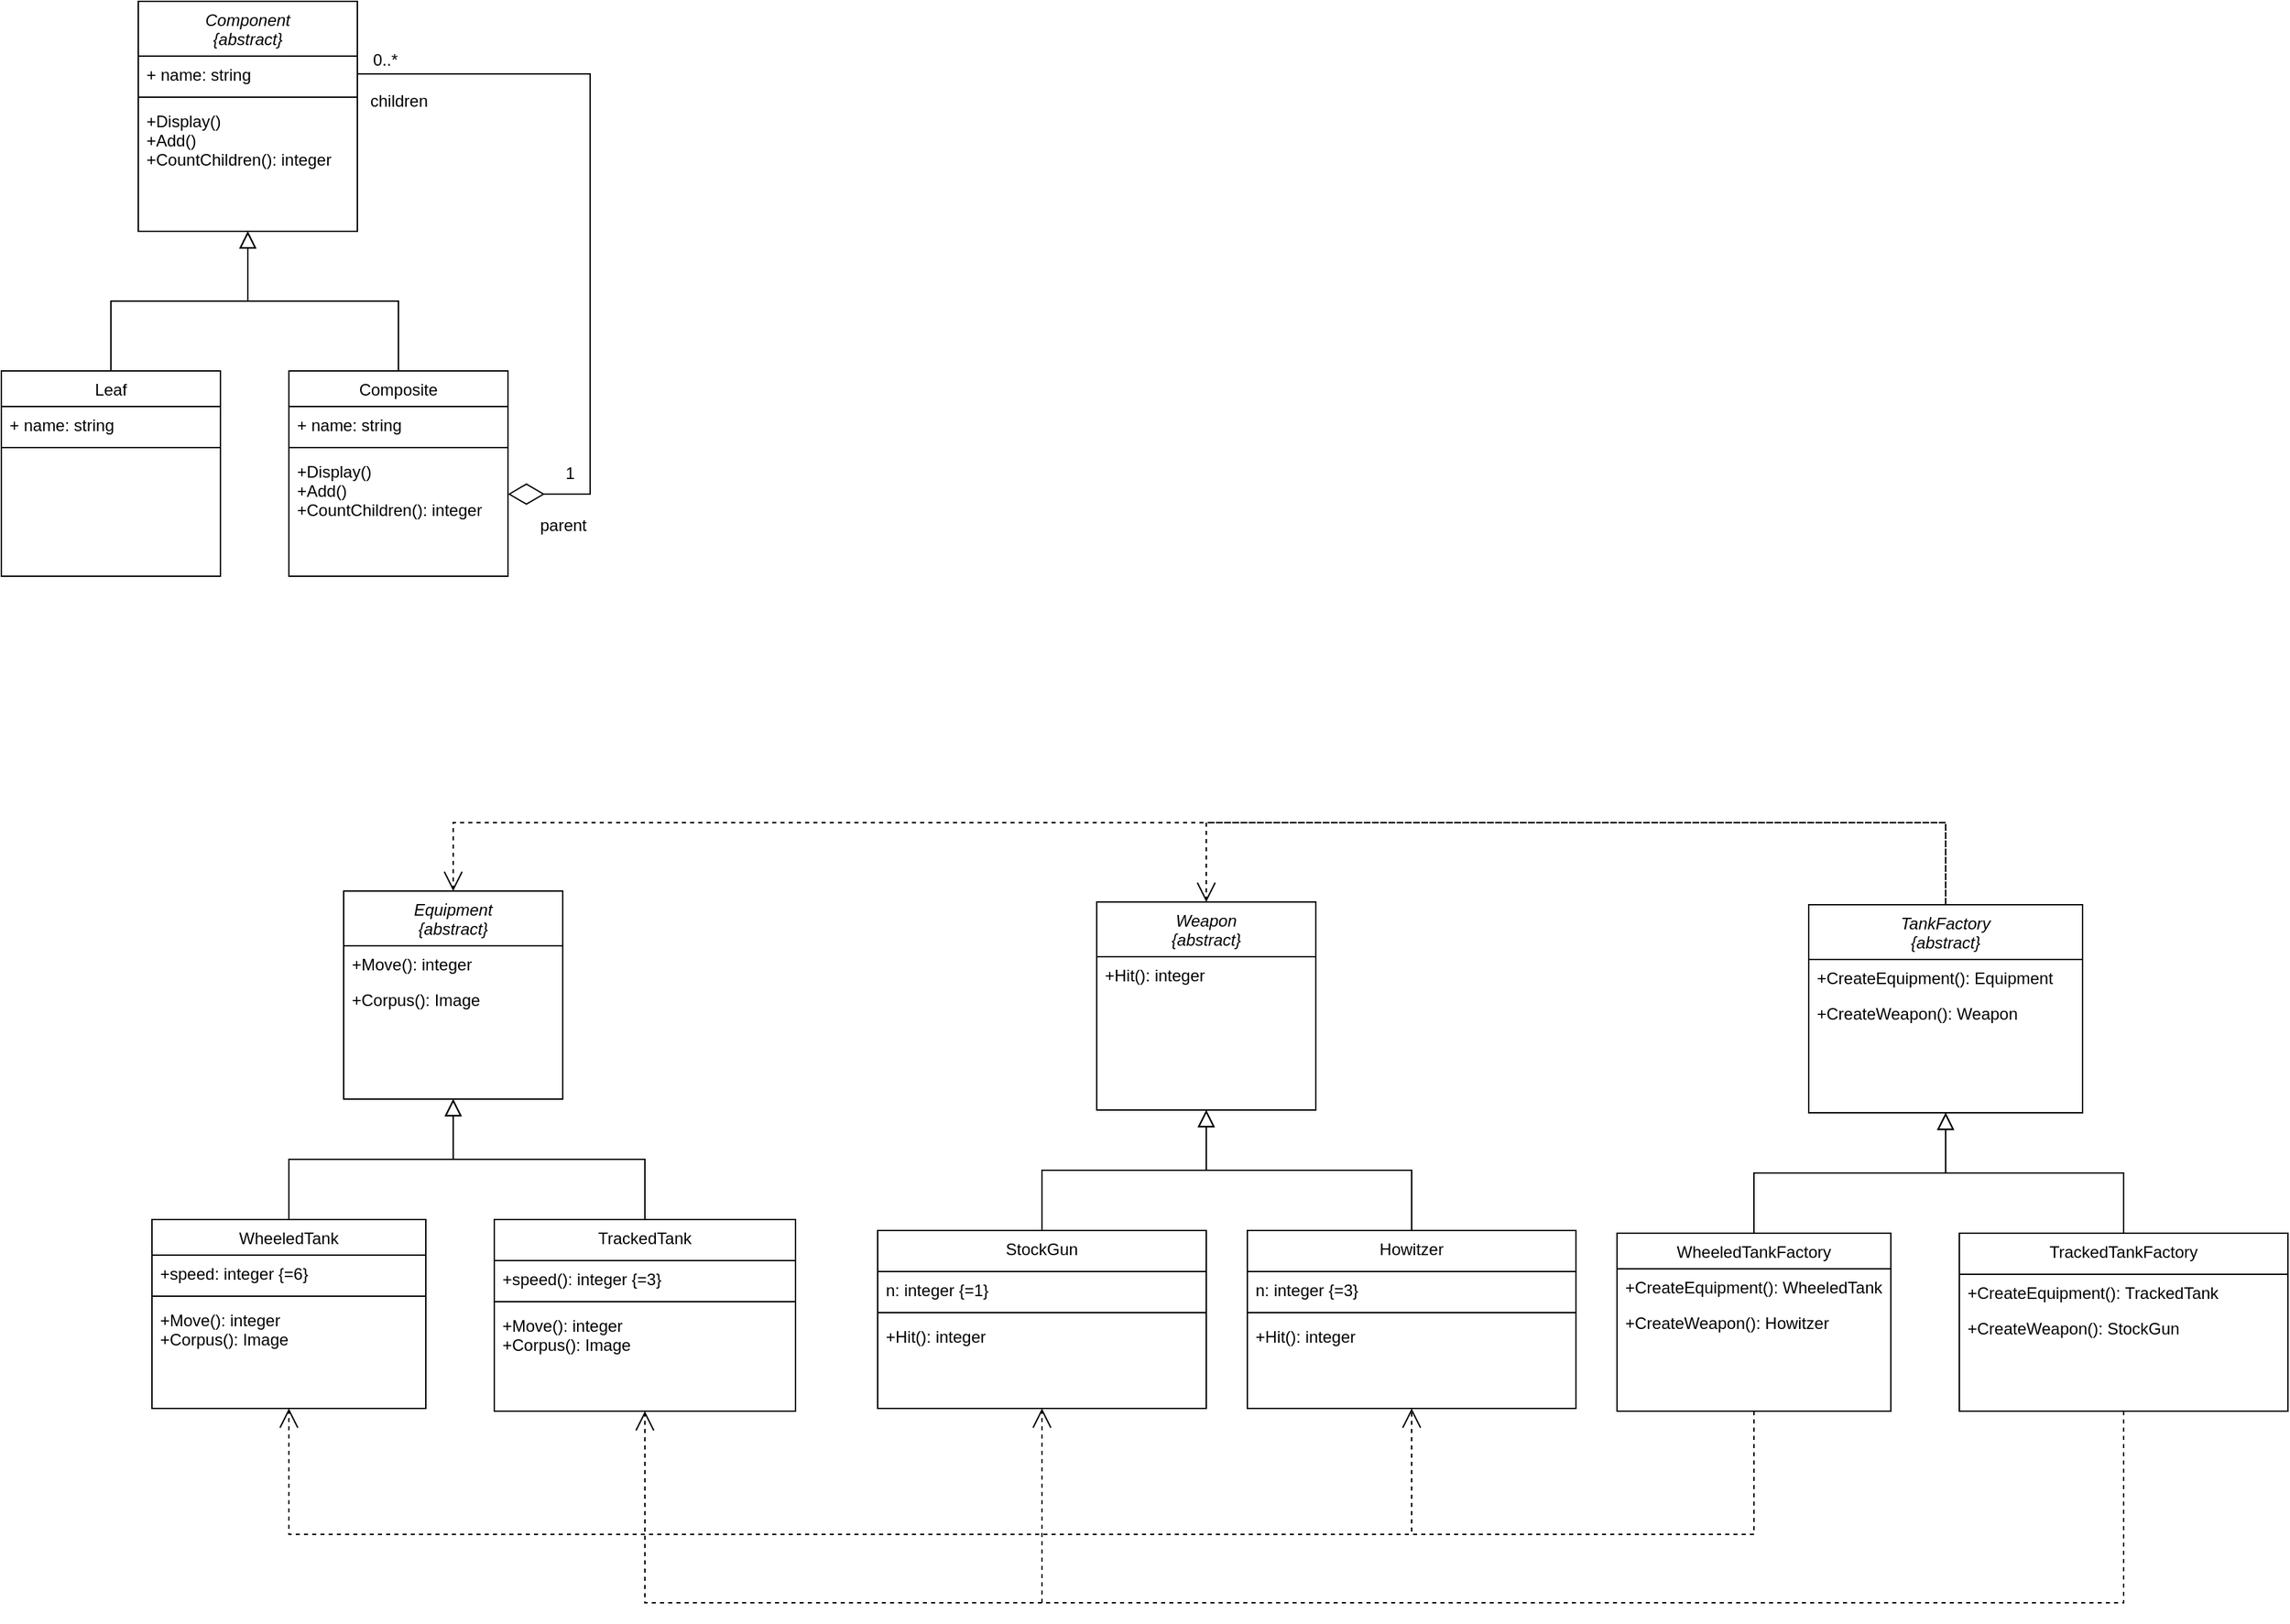 <mxfile version="24.1.0" type="device">
  <diagram id="C5RBs43oDa-KdzZeNtuy" name="Page-1">
    <mxGraphModel dx="986" dy="480" grid="1" gridSize="10" guides="1" tooltips="1" connect="1" arrows="1" fold="1" page="1" pageScale="1" pageWidth="827" pageHeight="1169" math="0" shadow="0">
      <root>
        <mxCell id="WIyWlLk6GJQsqaUBKTNV-0" />
        <mxCell id="WIyWlLk6GJQsqaUBKTNV-1" parent="WIyWlLk6GJQsqaUBKTNV-0" />
        <mxCell id="zkfFHV4jXpPFQw0GAbJ--0" value="Component&#xa;{abstract}" style="swimlane;fontStyle=2;align=center;verticalAlign=top;childLayout=stackLayout;horizontal=1;startSize=40;horizontalStack=0;resizeParent=1;resizeLast=0;collapsible=1;marginBottom=0;rounded=0;shadow=0;strokeWidth=1;" parent="WIyWlLk6GJQsqaUBKTNV-1" vertex="1">
          <mxGeometry x="220" y="90" width="160" height="168" as="geometry">
            <mxRectangle x="230" y="140" width="160" height="26" as="alternateBounds" />
          </mxGeometry>
        </mxCell>
        <mxCell id="zkfFHV4jXpPFQw0GAbJ--1" value="+ name: string" style="text;align=left;verticalAlign=top;spacingLeft=4;spacingRight=4;overflow=hidden;rotatable=0;points=[[0,0.5],[1,0.5]];portConstraint=eastwest;" parent="zkfFHV4jXpPFQw0GAbJ--0" vertex="1">
          <mxGeometry y="40" width="160" height="26" as="geometry" />
        </mxCell>
        <mxCell id="zkfFHV4jXpPFQw0GAbJ--4" value="" style="line;html=1;strokeWidth=1;align=left;verticalAlign=middle;spacingTop=-1;spacingLeft=3;spacingRight=3;rotatable=0;labelPosition=right;points=[];portConstraint=eastwest;" parent="zkfFHV4jXpPFQw0GAbJ--0" vertex="1">
          <mxGeometry y="66" width="160" height="8" as="geometry" />
        </mxCell>
        <mxCell id="zkfFHV4jXpPFQw0GAbJ--5" value="+Display()&#xa;+Add()&#xa;+CountChildren(): integer" style="text;align=left;verticalAlign=top;spacingLeft=4;spacingRight=4;overflow=hidden;rotatable=0;points=[[0,0.5],[1,0.5]];portConstraint=eastwest;" parent="zkfFHV4jXpPFQw0GAbJ--0" vertex="1">
          <mxGeometry y="74" width="160" height="76" as="geometry" />
        </mxCell>
        <mxCell id="zkfFHV4jXpPFQw0GAbJ--6" value="Leaf" style="swimlane;fontStyle=0;align=center;verticalAlign=top;childLayout=stackLayout;horizontal=1;startSize=26;horizontalStack=0;resizeParent=1;resizeLast=0;collapsible=1;marginBottom=0;rounded=0;shadow=0;strokeWidth=1;" parent="WIyWlLk6GJQsqaUBKTNV-1" vertex="1">
          <mxGeometry x="120" y="360" width="160" height="150" as="geometry">
            <mxRectangle x="130" y="380" width="160" height="26" as="alternateBounds" />
          </mxGeometry>
        </mxCell>
        <mxCell id="zkfFHV4jXpPFQw0GAbJ--7" value="+ name: string" style="text;align=left;verticalAlign=top;spacingLeft=4;spacingRight=4;overflow=hidden;rotatable=0;points=[[0,0.5],[1,0.5]];portConstraint=eastwest;" parent="zkfFHV4jXpPFQw0GAbJ--6" vertex="1">
          <mxGeometry y="26" width="160" height="26" as="geometry" />
        </mxCell>
        <mxCell id="zkfFHV4jXpPFQw0GAbJ--9" value="" style="line;html=1;strokeWidth=1;align=left;verticalAlign=middle;spacingTop=-1;spacingLeft=3;spacingRight=3;rotatable=0;labelPosition=right;points=[];portConstraint=eastwest;" parent="zkfFHV4jXpPFQw0GAbJ--6" vertex="1">
          <mxGeometry y="52" width="160" height="8" as="geometry" />
        </mxCell>
        <mxCell id="zkfFHV4jXpPFQw0GAbJ--12" value="" style="endArrow=block;endSize=10;endFill=0;shadow=0;strokeWidth=1;rounded=0;curved=0;edgeStyle=elbowEdgeStyle;elbow=vertical;" parent="WIyWlLk6GJQsqaUBKTNV-1" source="zkfFHV4jXpPFQw0GAbJ--6" target="zkfFHV4jXpPFQw0GAbJ--0" edge="1">
          <mxGeometry width="160" relative="1" as="geometry">
            <mxPoint x="200" y="203" as="sourcePoint" />
            <mxPoint x="200" y="203" as="targetPoint" />
          </mxGeometry>
        </mxCell>
        <mxCell id="zkfFHV4jXpPFQw0GAbJ--16" value="" style="endArrow=block;endSize=10;endFill=0;shadow=0;strokeWidth=1;rounded=0;curved=0;edgeStyle=elbowEdgeStyle;elbow=vertical;exitX=0.5;exitY=0;exitDx=0;exitDy=0;" parent="WIyWlLk6GJQsqaUBKTNV-1" source="zkfFHV4jXpPFQw0GAbJ--17" target="zkfFHV4jXpPFQw0GAbJ--0" edge="1">
          <mxGeometry width="160" relative="1" as="geometry">
            <mxPoint x="410" y="360" as="sourcePoint" />
            <mxPoint x="310" y="271" as="targetPoint" />
          </mxGeometry>
        </mxCell>
        <mxCell id="zkfFHV4jXpPFQw0GAbJ--17" value="Composite" style="swimlane;fontStyle=0;align=center;verticalAlign=top;childLayout=stackLayout;horizontal=1;startSize=26;horizontalStack=0;resizeParent=1;resizeLast=0;collapsible=1;marginBottom=0;rounded=0;shadow=0;strokeWidth=1;" parent="WIyWlLk6GJQsqaUBKTNV-1" vertex="1">
          <mxGeometry x="330" y="360" width="160" height="150" as="geometry">
            <mxRectangle x="550" y="140" width="160" height="26" as="alternateBounds" />
          </mxGeometry>
        </mxCell>
        <mxCell id="zkfFHV4jXpPFQw0GAbJ--18" value="+ name: string" style="text;align=left;verticalAlign=top;spacingLeft=4;spacingRight=4;overflow=hidden;rotatable=0;points=[[0,0.5],[1,0.5]];portConstraint=eastwest;" parent="zkfFHV4jXpPFQw0GAbJ--17" vertex="1">
          <mxGeometry y="26" width="160" height="26" as="geometry" />
        </mxCell>
        <mxCell id="zkfFHV4jXpPFQw0GAbJ--23" value="" style="line;html=1;strokeWidth=1;align=left;verticalAlign=middle;spacingTop=-1;spacingLeft=3;spacingRight=3;rotatable=0;labelPosition=right;points=[];portConstraint=eastwest;" parent="zkfFHV4jXpPFQw0GAbJ--17" vertex="1">
          <mxGeometry y="52" width="160" height="8" as="geometry" />
        </mxCell>
        <mxCell id="zkfFHV4jXpPFQw0GAbJ--25" value="+Display()&#xa;+Add()&#xa;+CountChildren(): integer" style="text;align=left;verticalAlign=top;spacingLeft=4;spacingRight=4;overflow=hidden;rotatable=0;points=[[0,0.5],[1,0.5]];portConstraint=eastwest;" parent="zkfFHV4jXpPFQw0GAbJ--17" vertex="1">
          <mxGeometry y="60" width="160" height="60" as="geometry" />
        </mxCell>
        <mxCell id="6UJALmp4oUPMVp7q7qrW-0" value="" style="endArrow=diamondThin;endFill=0;endSize=24;html=1;rounded=0;exitX=1;exitY=0.5;exitDx=0;exitDy=0;entryX=1;entryY=0.5;entryDx=0;entryDy=0;" edge="1" parent="WIyWlLk6GJQsqaUBKTNV-1" source="zkfFHV4jXpPFQw0GAbJ--1" target="zkfFHV4jXpPFQw0GAbJ--25">
          <mxGeometry width="160" relative="1" as="geometry">
            <mxPoint x="490" y="270" as="sourcePoint" />
            <mxPoint x="650" y="270" as="targetPoint" />
            <Array as="points">
              <mxPoint x="550" y="143" />
              <mxPoint x="550" y="450" />
            </Array>
          </mxGeometry>
        </mxCell>
        <mxCell id="6UJALmp4oUPMVp7q7qrW-1" value="1" style="text;html=1;align=center;verticalAlign=middle;resizable=0;points=[];autosize=1;strokeColor=none;fillColor=none;" vertex="1" parent="WIyWlLk6GJQsqaUBKTNV-1">
          <mxGeometry x="520" y="420" width="30" height="30" as="geometry" />
        </mxCell>
        <mxCell id="6UJALmp4oUPMVp7q7qrW-2" value="parent" style="text;html=1;align=center;verticalAlign=middle;resizable=0;points=[];autosize=1;strokeColor=none;fillColor=none;" vertex="1" parent="WIyWlLk6GJQsqaUBKTNV-1">
          <mxGeometry x="500" y="458" width="60" height="30" as="geometry" />
        </mxCell>
        <mxCell id="6UJALmp4oUPMVp7q7qrW-3" value="0..*" style="text;html=1;align=center;verticalAlign=middle;resizable=0;points=[];autosize=1;strokeColor=none;fillColor=none;" vertex="1" parent="WIyWlLk6GJQsqaUBKTNV-1">
          <mxGeometry x="380" y="118" width="40" height="30" as="geometry" />
        </mxCell>
        <mxCell id="6UJALmp4oUPMVp7q7qrW-5" value="children" style="text;html=1;align=center;verticalAlign=middle;resizable=0;points=[];autosize=1;strokeColor=none;fillColor=none;" vertex="1" parent="WIyWlLk6GJQsqaUBKTNV-1">
          <mxGeometry x="375" y="148" width="70" height="30" as="geometry" />
        </mxCell>
        <mxCell id="xZa6szcKUTpMItl4VBv_-0" value="TankFactory&#xa;{abstract}" style="swimlane;fontStyle=2;align=center;verticalAlign=top;childLayout=stackLayout;horizontal=1;startSize=40;horizontalStack=0;resizeParent=1;resizeLast=0;collapsible=1;marginBottom=0;rounded=0;shadow=0;strokeWidth=1;" vertex="1" parent="WIyWlLk6GJQsqaUBKTNV-1">
          <mxGeometry x="1440" y="750" width="200" height="152" as="geometry">
            <mxRectangle x="230" y="140" width="160" height="26" as="alternateBounds" />
          </mxGeometry>
        </mxCell>
        <mxCell id="xZa6szcKUTpMItl4VBv_-1" value="+CreateEquipment(): Equipment" style="text;align=left;verticalAlign=top;spacingLeft=4;spacingRight=4;overflow=hidden;rotatable=0;points=[[0,0.5],[1,0.5]];portConstraint=eastwest;fontStyle=0" vertex="1" parent="xZa6szcKUTpMItl4VBv_-0">
          <mxGeometry y="40" width="200" height="26" as="geometry" />
        </mxCell>
        <mxCell id="xZa6szcKUTpMItl4VBv_-2" value="+CreateWeapon(): Weapon" style="text;align=left;verticalAlign=top;spacingLeft=4;spacingRight=4;overflow=hidden;rotatable=0;points=[[0,0.5],[1,0.5]];portConstraint=eastwest;" vertex="1" parent="xZa6szcKUTpMItl4VBv_-0">
          <mxGeometry y="66" width="200" height="26" as="geometry" />
        </mxCell>
        <mxCell id="xZa6szcKUTpMItl4VBv_-3" value="WheeledTankFactory" style="swimlane;fontStyle=0;align=center;verticalAlign=top;childLayout=stackLayout;horizontal=1;startSize=26;horizontalStack=0;resizeParent=1;resizeLast=0;collapsible=1;marginBottom=0;rounded=0;shadow=0;strokeWidth=1;" vertex="1" parent="WIyWlLk6GJQsqaUBKTNV-1">
          <mxGeometry x="1300" y="990" width="200" height="130" as="geometry">
            <mxRectangle x="130" y="380" width="160" height="26" as="alternateBounds" />
          </mxGeometry>
        </mxCell>
        <mxCell id="xZa6szcKUTpMItl4VBv_-4" value="+CreateEquipment(): WheeledTank" style="text;align=left;verticalAlign=top;spacingLeft=4;spacingRight=4;overflow=hidden;rotatable=0;points=[[0,0.5],[1,0.5]];portConstraint=eastwest;" vertex="1" parent="xZa6szcKUTpMItl4VBv_-3">
          <mxGeometry y="26" width="200" height="26" as="geometry" />
        </mxCell>
        <mxCell id="xZa6szcKUTpMItl4VBv_-5" value="+CreateWeapon(): Howitzer" style="text;align=left;verticalAlign=top;spacingLeft=4;spacingRight=4;overflow=hidden;rotatable=0;points=[[0,0.5],[1,0.5]];portConstraint=eastwest;" vertex="1" parent="xZa6szcKUTpMItl4VBv_-3">
          <mxGeometry y="52" width="200" height="26" as="geometry" />
        </mxCell>
        <mxCell id="xZa6szcKUTpMItl4VBv_-6" value="" style="endArrow=block;endSize=10;endFill=0;shadow=0;strokeWidth=1;rounded=0;edgeStyle=elbowEdgeStyle;elbow=vertical;" edge="1" parent="WIyWlLk6GJQsqaUBKTNV-1" source="xZa6szcKUTpMItl4VBv_-3" target="xZa6szcKUTpMItl4VBv_-0">
          <mxGeometry width="160" relative="1" as="geometry">
            <mxPoint x="1420" y="833" as="sourcePoint" />
            <mxPoint x="1420" y="833" as="targetPoint" />
          </mxGeometry>
        </mxCell>
        <mxCell id="xZa6szcKUTpMItl4VBv_-7" value="TrackedTankFactory" style="swimlane;fontStyle=0;align=center;verticalAlign=top;childLayout=stackLayout;horizontal=1;startSize=30;horizontalStack=0;resizeParent=1;resizeLast=0;collapsible=1;marginBottom=0;rounded=0;shadow=0;strokeWidth=1;" vertex="1" parent="WIyWlLk6GJQsqaUBKTNV-1">
          <mxGeometry x="1550" y="990" width="240" height="130" as="geometry">
            <mxRectangle x="340" y="380" width="170" height="26" as="alternateBounds" />
          </mxGeometry>
        </mxCell>
        <mxCell id="xZa6szcKUTpMItl4VBv_-8" value="+CreateEquipment(): TrackedTank" style="text;align=left;verticalAlign=top;spacingLeft=4;spacingRight=4;overflow=hidden;rotatable=0;points=[[0,0.5],[1,0.5]];portConstraint=eastwest;fontStyle=0" vertex="1" parent="xZa6szcKUTpMItl4VBv_-7">
          <mxGeometry y="30" width="240" height="26" as="geometry" />
        </mxCell>
        <mxCell id="xZa6szcKUTpMItl4VBv_-9" value="+CreateWeapon(): StockGun" style="text;align=left;verticalAlign=top;spacingLeft=4;spacingRight=4;overflow=hidden;rotatable=0;points=[[0,0.5],[1,0.5]];portConstraint=eastwest;" vertex="1" parent="xZa6szcKUTpMItl4VBv_-7">
          <mxGeometry y="56" width="240" height="26" as="geometry" />
        </mxCell>
        <mxCell id="xZa6szcKUTpMItl4VBv_-10" value="" style="endArrow=block;endSize=10;endFill=0;shadow=0;strokeWidth=1;rounded=0;edgeStyle=elbowEdgeStyle;elbow=vertical;" edge="1" parent="WIyWlLk6GJQsqaUBKTNV-1" source="xZa6szcKUTpMItl4VBv_-7" target="xZa6szcKUTpMItl4VBv_-0">
          <mxGeometry width="160" relative="1" as="geometry">
            <mxPoint x="1430" y="1003" as="sourcePoint" />
            <mxPoint x="1530" y="901" as="targetPoint" />
          </mxGeometry>
        </mxCell>
        <mxCell id="xZa6szcKUTpMItl4VBv_-11" value="Equipment&#xa;{abstract}" style="swimlane;fontStyle=2;align=center;verticalAlign=top;childLayout=stackLayout;horizontal=1;startSize=40;horizontalStack=0;resizeParent=1;resizeLast=0;collapsible=1;marginBottom=0;rounded=0;shadow=0;strokeWidth=1;" vertex="1" parent="WIyWlLk6GJQsqaUBKTNV-1">
          <mxGeometry x="370" y="740" width="160" height="152" as="geometry">
            <mxRectangle x="230" y="140" width="160" height="26" as="alternateBounds" />
          </mxGeometry>
        </mxCell>
        <mxCell id="xZa6szcKUTpMItl4VBv_-12" value="+Move(): integer" style="text;align=left;verticalAlign=top;spacingLeft=4;spacingRight=4;overflow=hidden;rotatable=0;points=[[0,0.5],[1,0.5]];portConstraint=eastwest;" vertex="1" parent="xZa6szcKUTpMItl4VBv_-11">
          <mxGeometry y="40" width="160" height="26" as="geometry" />
        </mxCell>
        <mxCell id="xZa6szcKUTpMItl4VBv_-13" value="+Corpus(): Image" style="text;align=left;verticalAlign=top;spacingLeft=4;spacingRight=4;overflow=hidden;rotatable=0;points=[[0,0.5],[1,0.5]];portConstraint=eastwest;" vertex="1" parent="xZa6szcKUTpMItl4VBv_-11">
          <mxGeometry y="66" width="160" height="26" as="geometry" />
        </mxCell>
        <mxCell id="xZa6szcKUTpMItl4VBv_-14" value="WheeledTank" style="swimlane;fontStyle=0;align=center;verticalAlign=top;childLayout=stackLayout;horizontal=1;startSize=26;horizontalStack=0;resizeParent=1;resizeLast=0;collapsible=1;marginBottom=0;rounded=0;shadow=0;strokeWidth=1;" vertex="1" parent="WIyWlLk6GJQsqaUBKTNV-1">
          <mxGeometry x="230" y="980" width="200" height="138" as="geometry">
            <mxRectangle x="130" y="380" width="160" height="26" as="alternateBounds" />
          </mxGeometry>
        </mxCell>
        <mxCell id="xZa6szcKUTpMItl4VBv_-15" value="+speed: integer {=6}" style="text;align=left;verticalAlign=top;spacingLeft=4;spacingRight=4;overflow=hidden;rotatable=0;points=[[0,0.5],[1,0.5]];portConstraint=eastwest;fontStyle=0" vertex="1" parent="xZa6szcKUTpMItl4VBv_-14">
          <mxGeometry y="26" width="200" height="26" as="geometry" />
        </mxCell>
        <mxCell id="xZa6szcKUTpMItl4VBv_-16" value="" style="line;html=1;strokeWidth=1;align=left;verticalAlign=middle;spacingTop=-1;spacingLeft=3;spacingRight=3;rotatable=0;labelPosition=right;points=[];portConstraint=eastwest;" vertex="1" parent="xZa6szcKUTpMItl4VBv_-14">
          <mxGeometry y="52" width="200" height="8" as="geometry" />
        </mxCell>
        <mxCell id="xZa6szcKUTpMItl4VBv_-17" value="+Move(): integer&#xa;+Corpus(): Image" style="text;align=left;verticalAlign=top;spacingLeft=4;spacingRight=4;overflow=hidden;rotatable=0;points=[[0,0.5],[1,0.5]];portConstraint=eastwest;" vertex="1" parent="xZa6szcKUTpMItl4VBv_-14">
          <mxGeometry y="60" width="200" height="50" as="geometry" />
        </mxCell>
        <mxCell id="xZa6szcKUTpMItl4VBv_-18" value="" style="endArrow=block;endSize=10;endFill=0;shadow=0;strokeWidth=1;rounded=0;edgeStyle=elbowEdgeStyle;elbow=vertical;" edge="1" parent="WIyWlLk6GJQsqaUBKTNV-1" source="xZa6szcKUTpMItl4VBv_-14" target="xZa6szcKUTpMItl4VBv_-11">
          <mxGeometry width="160" relative="1" as="geometry">
            <mxPoint x="350" y="823" as="sourcePoint" />
            <mxPoint x="350" y="823" as="targetPoint" />
          </mxGeometry>
        </mxCell>
        <mxCell id="xZa6szcKUTpMItl4VBv_-19" value="TrackedTank" style="swimlane;fontStyle=0;align=center;verticalAlign=top;childLayout=stackLayout;horizontal=1;startSize=30;horizontalStack=0;resizeParent=1;resizeLast=0;collapsible=1;marginBottom=0;rounded=0;shadow=0;strokeWidth=1;" vertex="1" parent="WIyWlLk6GJQsqaUBKTNV-1">
          <mxGeometry x="480" y="980" width="220" height="140" as="geometry">
            <mxRectangle x="340" y="380" width="170" height="26" as="alternateBounds" />
          </mxGeometry>
        </mxCell>
        <mxCell id="xZa6szcKUTpMItl4VBv_-20" value="+speed(): integer {=3}" style="text;align=left;verticalAlign=top;spacingLeft=4;spacingRight=4;overflow=hidden;rotatable=0;points=[[0,0.5],[1,0.5]];portConstraint=eastwest;" vertex="1" parent="xZa6szcKUTpMItl4VBv_-19">
          <mxGeometry y="30" width="220" height="26" as="geometry" />
        </mxCell>
        <mxCell id="xZa6szcKUTpMItl4VBv_-21" value="" style="line;html=1;strokeWidth=1;align=left;verticalAlign=middle;spacingTop=-1;spacingLeft=3;spacingRight=3;rotatable=0;labelPosition=right;points=[];portConstraint=eastwest;" vertex="1" parent="xZa6szcKUTpMItl4VBv_-19">
          <mxGeometry y="56" width="220" height="8" as="geometry" />
        </mxCell>
        <mxCell id="xZa6szcKUTpMItl4VBv_-22" value="+Move(): integer&#xa;+Corpus(): Image" style="text;align=left;verticalAlign=top;spacingLeft=4;spacingRight=4;overflow=hidden;rotatable=0;points=[[0,0.5],[1,0.5]];portConstraint=eastwest;" vertex="1" parent="xZa6szcKUTpMItl4VBv_-19">
          <mxGeometry y="64" width="220" height="46" as="geometry" />
        </mxCell>
        <mxCell id="xZa6szcKUTpMItl4VBv_-23" value="" style="endArrow=block;endSize=10;endFill=0;shadow=0;strokeWidth=1;rounded=0;edgeStyle=elbowEdgeStyle;elbow=vertical;" edge="1" parent="WIyWlLk6GJQsqaUBKTNV-1" source="xZa6szcKUTpMItl4VBv_-19" target="xZa6szcKUTpMItl4VBv_-11">
          <mxGeometry width="160" relative="1" as="geometry">
            <mxPoint x="360" y="993" as="sourcePoint" />
            <mxPoint x="460" y="891" as="targetPoint" />
          </mxGeometry>
        </mxCell>
        <mxCell id="xZa6szcKUTpMItl4VBv_-24" value="Weapon&#xa;{abstract}" style="swimlane;fontStyle=2;align=center;verticalAlign=top;childLayout=stackLayout;horizontal=1;startSize=40;horizontalStack=0;resizeParent=1;resizeLast=0;collapsible=1;marginBottom=0;rounded=0;shadow=0;strokeWidth=1;" vertex="1" parent="WIyWlLk6GJQsqaUBKTNV-1">
          <mxGeometry x="920" y="748" width="160" height="152" as="geometry">
            <mxRectangle x="230" y="140" width="160" height="26" as="alternateBounds" />
          </mxGeometry>
        </mxCell>
        <mxCell id="xZa6szcKUTpMItl4VBv_-25" value="+Hit(): integer" style="text;align=left;verticalAlign=top;spacingLeft=4;spacingRight=4;overflow=hidden;rotatable=0;points=[[0,0.5],[1,0.5]];portConstraint=eastwest;" vertex="1" parent="xZa6szcKUTpMItl4VBv_-24">
          <mxGeometry y="40" width="160" height="26" as="geometry" />
        </mxCell>
        <mxCell id="xZa6szcKUTpMItl4VBv_-26" value="" style="endArrow=block;endSize=10;endFill=0;shadow=0;strokeWidth=1;rounded=0;edgeStyle=elbowEdgeStyle;elbow=vertical;exitX=0.5;exitY=0;exitDx=0;exitDy=0;" edge="1" parent="WIyWlLk6GJQsqaUBKTNV-1" source="xZa6szcKUTpMItl4VBv_-32" target="xZa6szcKUTpMItl4VBv_-24">
          <mxGeometry width="160" relative="1" as="geometry">
            <mxPoint x="880" y="988" as="sourcePoint" />
            <mxPoint x="900" y="831" as="targetPoint" />
          </mxGeometry>
        </mxCell>
        <mxCell id="xZa6szcKUTpMItl4VBv_-27" value="Howitzer" style="swimlane;fontStyle=0;align=center;verticalAlign=top;childLayout=stackLayout;horizontal=1;startSize=30;horizontalStack=0;resizeParent=1;resizeLast=0;collapsible=1;marginBottom=0;rounded=0;shadow=0;strokeWidth=1;" vertex="1" parent="WIyWlLk6GJQsqaUBKTNV-1">
          <mxGeometry x="1030" y="988" width="240" height="130" as="geometry">
            <mxRectangle x="340" y="380" width="170" height="26" as="alternateBounds" />
          </mxGeometry>
        </mxCell>
        <mxCell id="xZa6szcKUTpMItl4VBv_-28" value="n: integer {=3}" style="text;align=left;verticalAlign=top;spacingLeft=4;spacingRight=4;overflow=hidden;rotatable=0;points=[[0,0.5],[1,0.5]];portConstraint=eastwest;" vertex="1" parent="xZa6szcKUTpMItl4VBv_-27">
          <mxGeometry y="30" width="240" height="26" as="geometry" />
        </mxCell>
        <mxCell id="xZa6szcKUTpMItl4VBv_-29" value="" style="line;html=1;strokeWidth=1;align=left;verticalAlign=middle;spacingTop=-1;spacingLeft=3;spacingRight=3;rotatable=0;labelPosition=right;points=[];portConstraint=eastwest;" vertex="1" parent="xZa6szcKUTpMItl4VBv_-27">
          <mxGeometry y="56" width="240" height="8" as="geometry" />
        </mxCell>
        <mxCell id="xZa6szcKUTpMItl4VBv_-30" value="+Hit(): integer" style="text;align=left;verticalAlign=top;spacingLeft=4;spacingRight=4;overflow=hidden;rotatable=0;points=[[0,0.5],[1,0.5]];portConstraint=eastwest;" vertex="1" parent="xZa6szcKUTpMItl4VBv_-27">
          <mxGeometry y="64" width="240" height="26" as="geometry" />
        </mxCell>
        <mxCell id="xZa6szcKUTpMItl4VBv_-31" value="" style="endArrow=block;endSize=10;endFill=0;shadow=0;strokeWidth=1;rounded=0;edgeStyle=elbowEdgeStyle;elbow=vertical;" edge="1" parent="WIyWlLk6GJQsqaUBKTNV-1" source="xZa6szcKUTpMItl4VBv_-27" target="xZa6szcKUTpMItl4VBv_-24">
          <mxGeometry width="160" relative="1" as="geometry">
            <mxPoint x="910" y="1001" as="sourcePoint" />
            <mxPoint x="1010" y="899" as="targetPoint" />
          </mxGeometry>
        </mxCell>
        <mxCell id="xZa6szcKUTpMItl4VBv_-32" value="StockGun" style="swimlane;fontStyle=0;align=center;verticalAlign=top;childLayout=stackLayout;horizontal=1;startSize=30;horizontalStack=0;resizeParent=1;resizeLast=0;collapsible=1;marginBottom=0;rounded=0;shadow=0;strokeWidth=1;" vertex="1" parent="WIyWlLk6GJQsqaUBKTNV-1">
          <mxGeometry x="760" y="988" width="240" height="130" as="geometry">
            <mxRectangle x="340" y="380" width="170" height="26" as="alternateBounds" />
          </mxGeometry>
        </mxCell>
        <mxCell id="xZa6szcKUTpMItl4VBv_-33" value="n: integer {=1}" style="text;align=left;verticalAlign=top;spacingLeft=4;spacingRight=4;overflow=hidden;rotatable=0;points=[[0,0.5],[1,0.5]];portConstraint=eastwest;" vertex="1" parent="xZa6szcKUTpMItl4VBv_-32">
          <mxGeometry y="30" width="240" height="26" as="geometry" />
        </mxCell>
        <mxCell id="xZa6szcKUTpMItl4VBv_-34" value="" style="line;html=1;strokeWidth=1;align=left;verticalAlign=middle;spacingTop=-1;spacingLeft=3;spacingRight=3;rotatable=0;labelPosition=right;points=[];portConstraint=eastwest;" vertex="1" parent="xZa6szcKUTpMItl4VBv_-32">
          <mxGeometry y="56" width="240" height="8" as="geometry" />
        </mxCell>
        <mxCell id="xZa6szcKUTpMItl4VBv_-35" value="+Hit(): integer" style="text;align=left;verticalAlign=top;spacingLeft=4;spacingRight=4;overflow=hidden;rotatable=0;points=[[0,0.5],[1,0.5]];portConstraint=eastwest;" vertex="1" parent="xZa6szcKUTpMItl4VBv_-32">
          <mxGeometry y="64" width="240" height="26" as="geometry" />
        </mxCell>
        <mxCell id="xZa6szcKUTpMItl4VBv_-36" value="" style="endArrow=open;endSize=12;dashed=1;html=1;rounded=0;entryX=0.5;entryY=1;entryDx=0;entryDy=0;exitX=0.5;exitY=1;exitDx=0;exitDy=0;" edge="1" parent="WIyWlLk6GJQsqaUBKTNV-1" source="xZa6szcKUTpMItl4VBv_-3" target="xZa6szcKUTpMItl4VBv_-27">
          <mxGeometry width="160" relative="1" as="geometry">
            <mxPoint x="920" y="1030" as="sourcePoint" />
            <mxPoint x="1080" y="1030" as="targetPoint" />
            <Array as="points">
              <mxPoint x="1400" y="1210" />
              <mxPoint x="1150" y="1210" />
            </Array>
          </mxGeometry>
        </mxCell>
        <mxCell id="xZa6szcKUTpMItl4VBv_-37" value="" style="endArrow=open;endSize=12;dashed=1;html=1;rounded=0;entryX=0.5;entryY=1;entryDx=0;entryDy=0;exitX=0.5;exitY=1;exitDx=0;exitDy=0;" edge="1" parent="WIyWlLk6GJQsqaUBKTNV-1" source="xZa6szcKUTpMItl4VBv_-3" target="xZa6szcKUTpMItl4VBv_-14">
          <mxGeometry width="160" relative="1" as="geometry">
            <mxPoint x="1130" y="1160" as="sourcePoint" />
            <mxPoint x="880" y="940" as="targetPoint" />
            <Array as="points">
              <mxPoint x="1400" y="1210" />
              <mxPoint x="330" y="1210" />
            </Array>
          </mxGeometry>
        </mxCell>
        <mxCell id="xZa6szcKUTpMItl4VBv_-38" value="" style="endArrow=open;endSize=12;dashed=1;html=1;rounded=0;entryX=0.5;entryY=1;entryDx=0;entryDy=0;exitX=0.5;exitY=1;exitDx=0;exitDy=0;" edge="1" parent="WIyWlLk6GJQsqaUBKTNV-1" source="xZa6szcKUTpMItl4VBv_-7" target="xZa6szcKUTpMItl4VBv_-19">
          <mxGeometry width="160" relative="1" as="geometry">
            <mxPoint x="830" y="1170" as="sourcePoint" />
            <mxPoint x="580" y="950" as="targetPoint" />
            <Array as="points">
              <mxPoint x="1670" y="1260" />
              <mxPoint x="590" y="1260" />
            </Array>
          </mxGeometry>
        </mxCell>
        <mxCell id="xZa6szcKUTpMItl4VBv_-39" value="" style="endArrow=open;endSize=12;dashed=1;html=1;rounded=0;entryX=0.5;entryY=1;entryDx=0;entryDy=0;exitX=0.5;exitY=1;exitDx=0;exitDy=0;" edge="1" parent="WIyWlLk6GJQsqaUBKTNV-1" source="xZa6szcKUTpMItl4VBv_-7" target="xZa6szcKUTpMItl4VBv_-32">
          <mxGeometry width="160" relative="1" as="geometry">
            <mxPoint x="1125" y="1180" as="sourcePoint" />
            <mxPoint x="875" y="960" as="targetPoint" />
            <Array as="points">
              <mxPoint x="1670" y="1260" />
              <mxPoint x="880" y="1260" />
            </Array>
          </mxGeometry>
        </mxCell>
        <mxCell id="xZa6szcKUTpMItl4VBv_-40" value="" style="endArrow=open;endSize=12;dashed=1;html=1;rounded=0;entryX=0.5;entryY=0;entryDx=0;entryDy=0;exitX=0.5;exitY=0;exitDx=0;exitDy=0;" edge="1" parent="WIyWlLk6GJQsqaUBKTNV-1" source="xZa6szcKUTpMItl4VBv_-0" target="xZa6szcKUTpMItl4VBv_-24">
          <mxGeometry width="160" relative="1" as="geometry">
            <mxPoint x="1366" y="622" as="sourcePoint" />
            <mxPoint x="1116" y="620" as="targetPoint" />
            <Array as="points">
              <mxPoint x="1540" y="690" />
              <mxPoint x="1000" y="690" />
            </Array>
          </mxGeometry>
        </mxCell>
        <mxCell id="xZa6szcKUTpMItl4VBv_-41" value="" style="endArrow=open;endSize=12;dashed=1;html=1;rounded=0;entryX=0.5;entryY=0;entryDx=0;entryDy=0;exitX=0.5;exitY=0;exitDx=0;exitDy=0;" edge="1" parent="WIyWlLk6GJQsqaUBKTNV-1" target="xZa6szcKUTpMItl4VBv_-11">
          <mxGeometry width="160" relative="1" as="geometry">
            <mxPoint x="1540" y="748" as="sourcePoint" />
            <mxPoint x="1000" y="746" as="targetPoint" />
            <Array as="points">
              <mxPoint x="1540" y="690" />
              <mxPoint x="450" y="690" />
            </Array>
          </mxGeometry>
        </mxCell>
      </root>
    </mxGraphModel>
  </diagram>
</mxfile>
